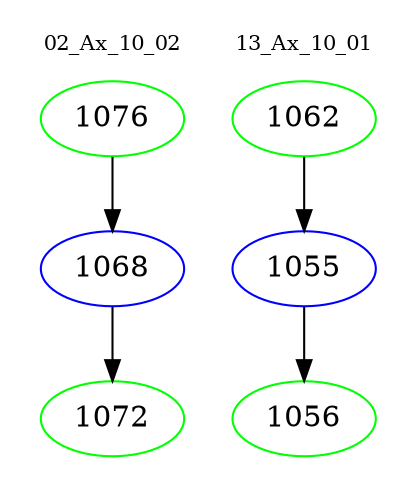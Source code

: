 digraph{
subgraph cluster_0 {
color = white
label = "02_Ax_10_02";
fontsize=10;
T0_1076 [label="1076", color="green"]
T0_1076 -> T0_1068 [color="black"]
T0_1068 [label="1068", color="blue"]
T0_1068 -> T0_1072 [color="black"]
T0_1072 [label="1072", color="green"]
}
subgraph cluster_1 {
color = white
label = "13_Ax_10_01";
fontsize=10;
T1_1062 [label="1062", color="green"]
T1_1062 -> T1_1055 [color="black"]
T1_1055 [label="1055", color="blue"]
T1_1055 -> T1_1056 [color="black"]
T1_1056 [label="1056", color="green"]
}
}

